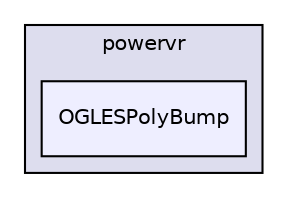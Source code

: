 digraph "PVR/SDK_3.4/Examples/Advanced/PolyBump/OGLES/Build/Android/src/com/powervr/OGLESPolyBump" {
  compound=true
  node [ fontsize="10", fontname="Helvetica"];
  edge [ labelfontsize="10", labelfontname="Helvetica"];
  subgraph clusterdir_a41c43d40f213d4a80a08c68610dc07d {
    graph [ bgcolor="#ddddee", pencolor="black", label="powervr" fontname="Helvetica", fontsize="10", URL="dir_a41c43d40f213d4a80a08c68610dc07d.html"]
  dir_2718b9342482e48beb50e131573dea8a [shape=box, label="OGLESPolyBump", style="filled", fillcolor="#eeeeff", pencolor="black", URL="dir_2718b9342482e48beb50e131573dea8a.html"];
  }
}
